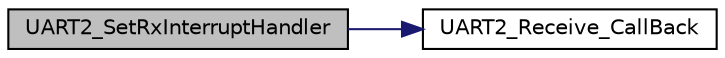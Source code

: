 digraph "UART2_SetRxInterruptHandler"
{
 // LATEX_PDF_SIZE
  edge [fontname="Helvetica",fontsize="10",labelfontname="Helvetica",labelfontsize="10"];
  node [fontname="Helvetica",fontsize="10",shape=record];
  rankdir="LR";
  Node1 [label="UART2_SetRxInterruptHandler",height=0.2,width=0.4,color="black", fillcolor="grey75", style="filled", fontcolor="black",tooltip=" "];
  Node1 -> Node2 [color="midnightblue",fontsize="10",style="solid",fontname="Helvetica"];
  Node2 [label="UART2_Receive_CallBack",height=0.2,width=0.4,color="black", fillcolor="white", style="filled",URL="$uart2_8h.html#a744360a1066b7d86ffc19fe7f1948eee",tooltip=" "];
}
